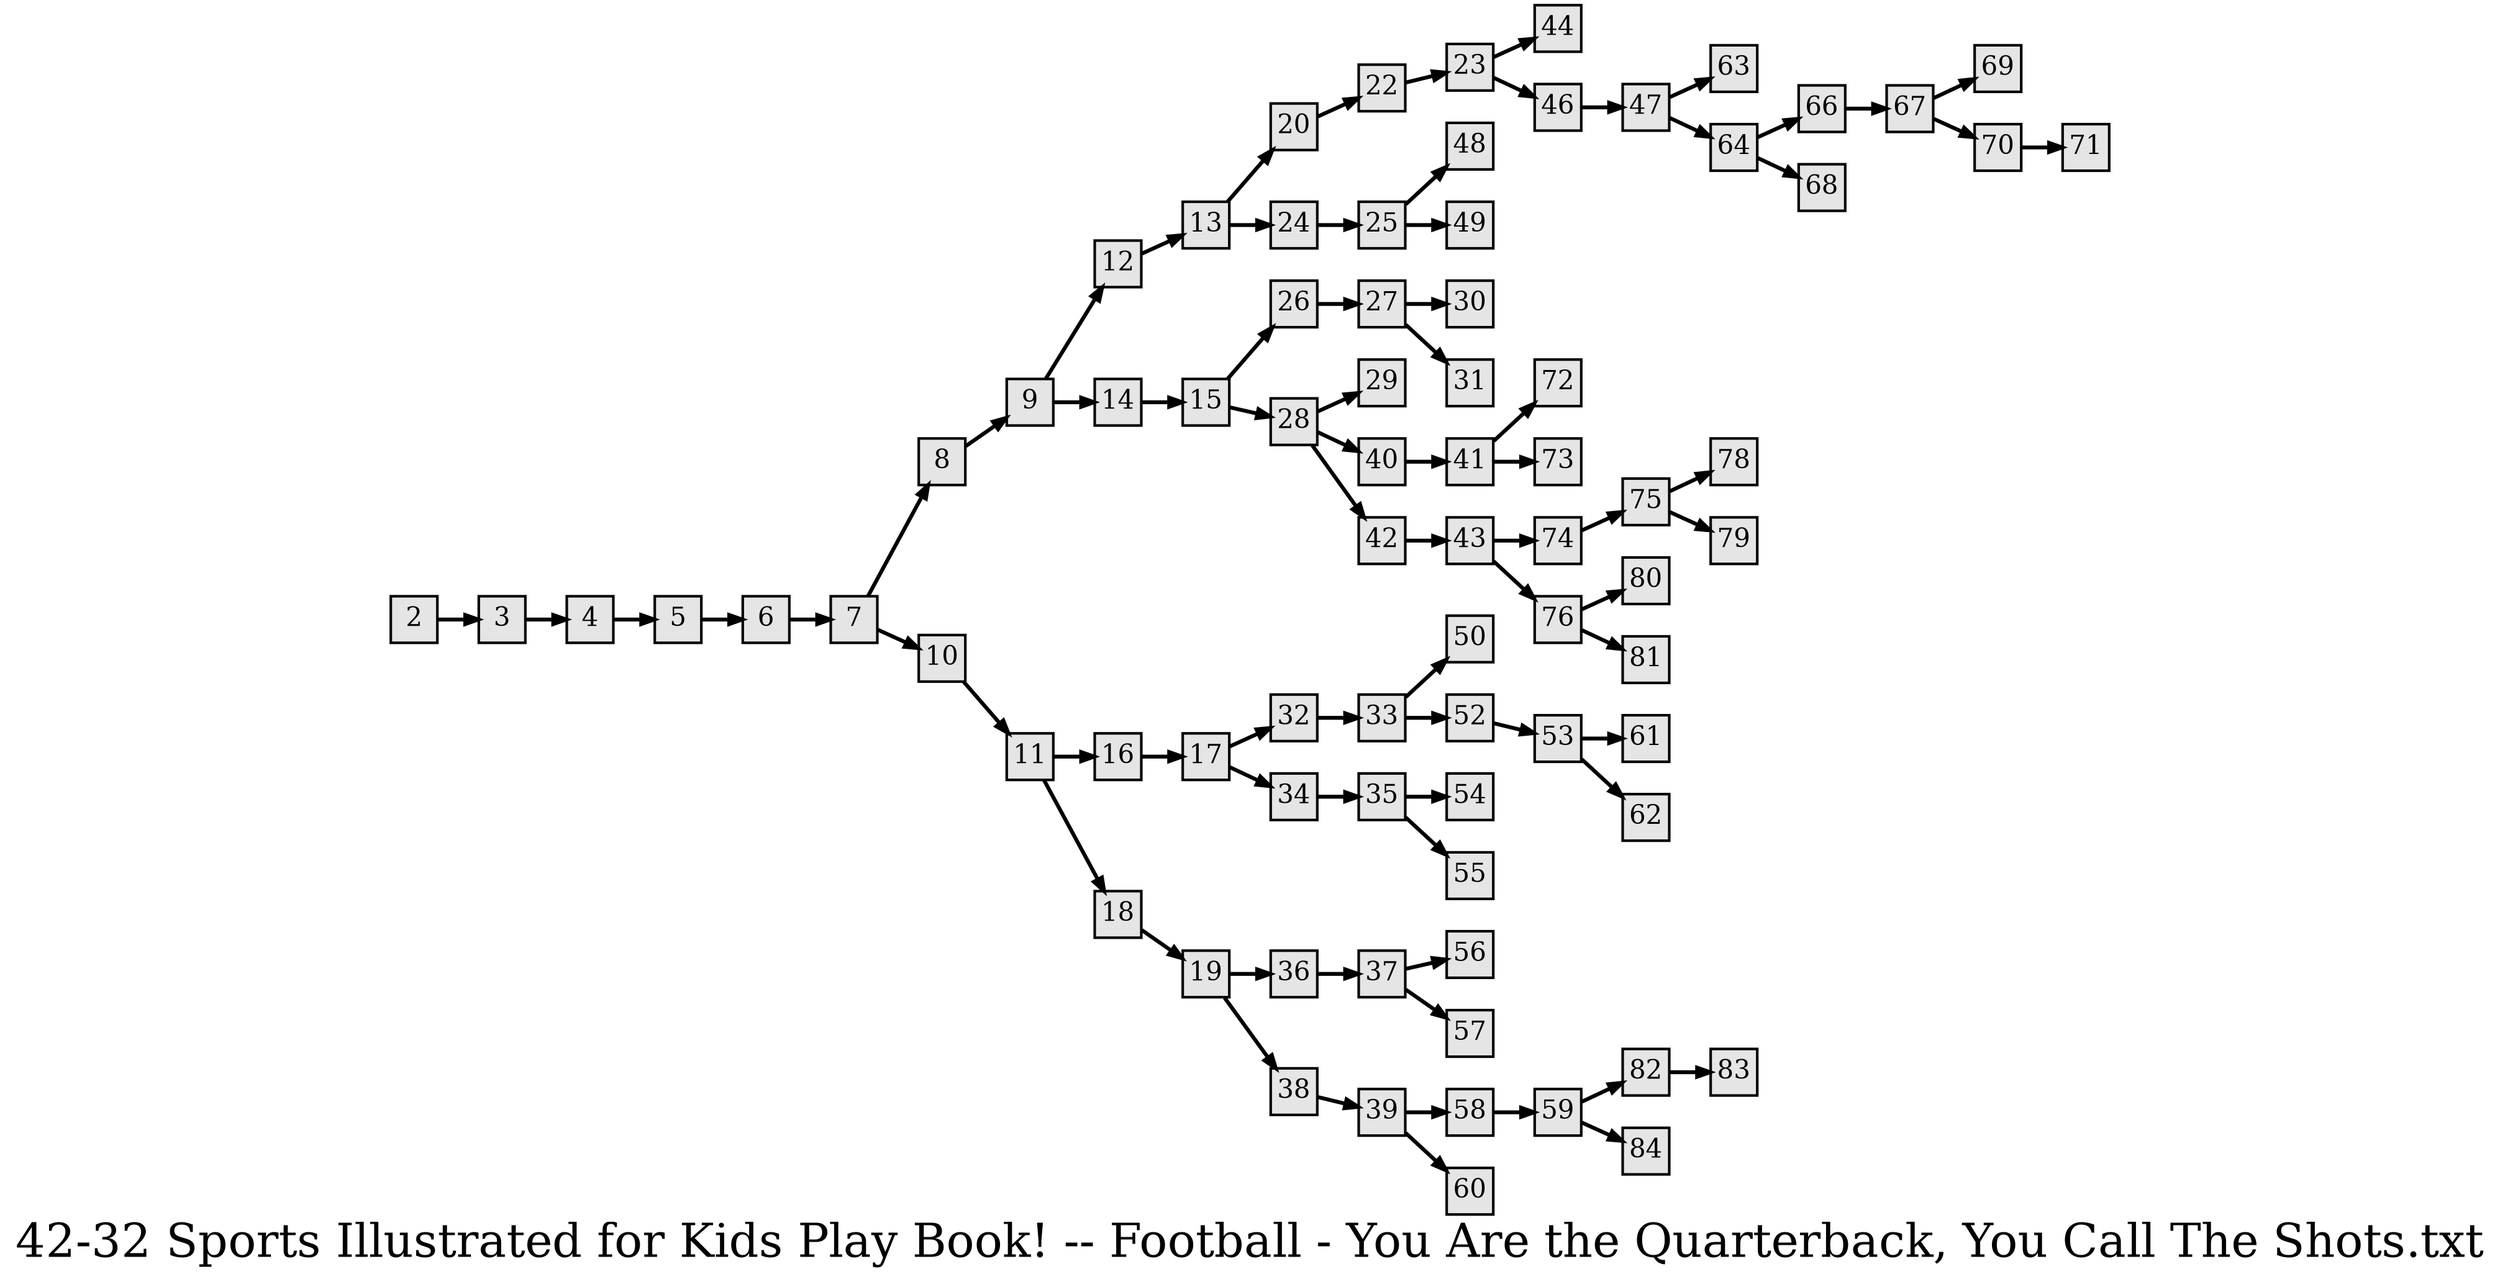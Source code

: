 digraph g{
  graph [ label="42-32 Sports Illustrated for Kids Play Book! -- Football - You Are the Quarterback, You Call The Shots.txt" rankdir=LR, ordering=out, fontsize=36, nodesep="0.35", ranksep="0.45"];
  node  [shape=rect, penwidth=2, fontsize=20, style=filled, fillcolor=grey90, margin="0,0", labelfloat=true, regular=true, fixedsize=true];
  edge  [labelfloat=true, penwidth=3, fontsize=12];
  
  2 -> 3;
  3 -> 4;
  4 -> 5;
  5 -> 6;
  6 -> 7;
  7 -> 8;
  7 -> 10;
  8 -> 9;
  9 -> 12;
  9 -> 14;
  10 -> 11;
  11 -> 16;
  11 -> 18;
  12 -> 13;
  13 -> 20;
  13 -> 24;
  14 -> 15;
  15 -> 26;
  15 -> 28;
  16 -> 17;
  17 -> 32;
  17 -> 34;
  18 -> 19;
  19 -> 36;
  19 -> 38;
  20 -> 22;
  22 -> 23;
  23 -> 44;
  23 -> 46;
  24 -> 25;
  25 -> 48;
  25 -> 49;
  26 -> 27;
  27 -> 30;
  27 -> 31;
  28 -> 29;
  28 -> 40;
  28 -> 42;
  32 -> 33;
  33 -> 50;
  33 -> 52;
  34 -> 35;
  35 -> 54;
  35 -> 55;
  36 -> 37;
  37 -> 56;
  37 -> 57;
  38 -> 39;
  39 -> 58;
  39 -> 60;
  40 -> 41;
  41 -> 72;
  41 -> 73;
  42 -> 43;
  43 -> 74;
  43 -> 76;
  46 -> 47;
  47 -> 63;
  47 -> 64;
  52 -> 53;
  53 -> 61;
  53 -> 62;
  58 -> 59;
  59 -> 82;
  59 -> 84;
  64 -> 66;
  64 -> 68;
  66 -> 67;
  67 -> 69;
  67 -> 70;
  70 -> 71;
  74 -> 75;
  75 -> 78;
  75 -> 79;
  76 -> 80;
  76 -> 81;
  82 -> 83;
}

